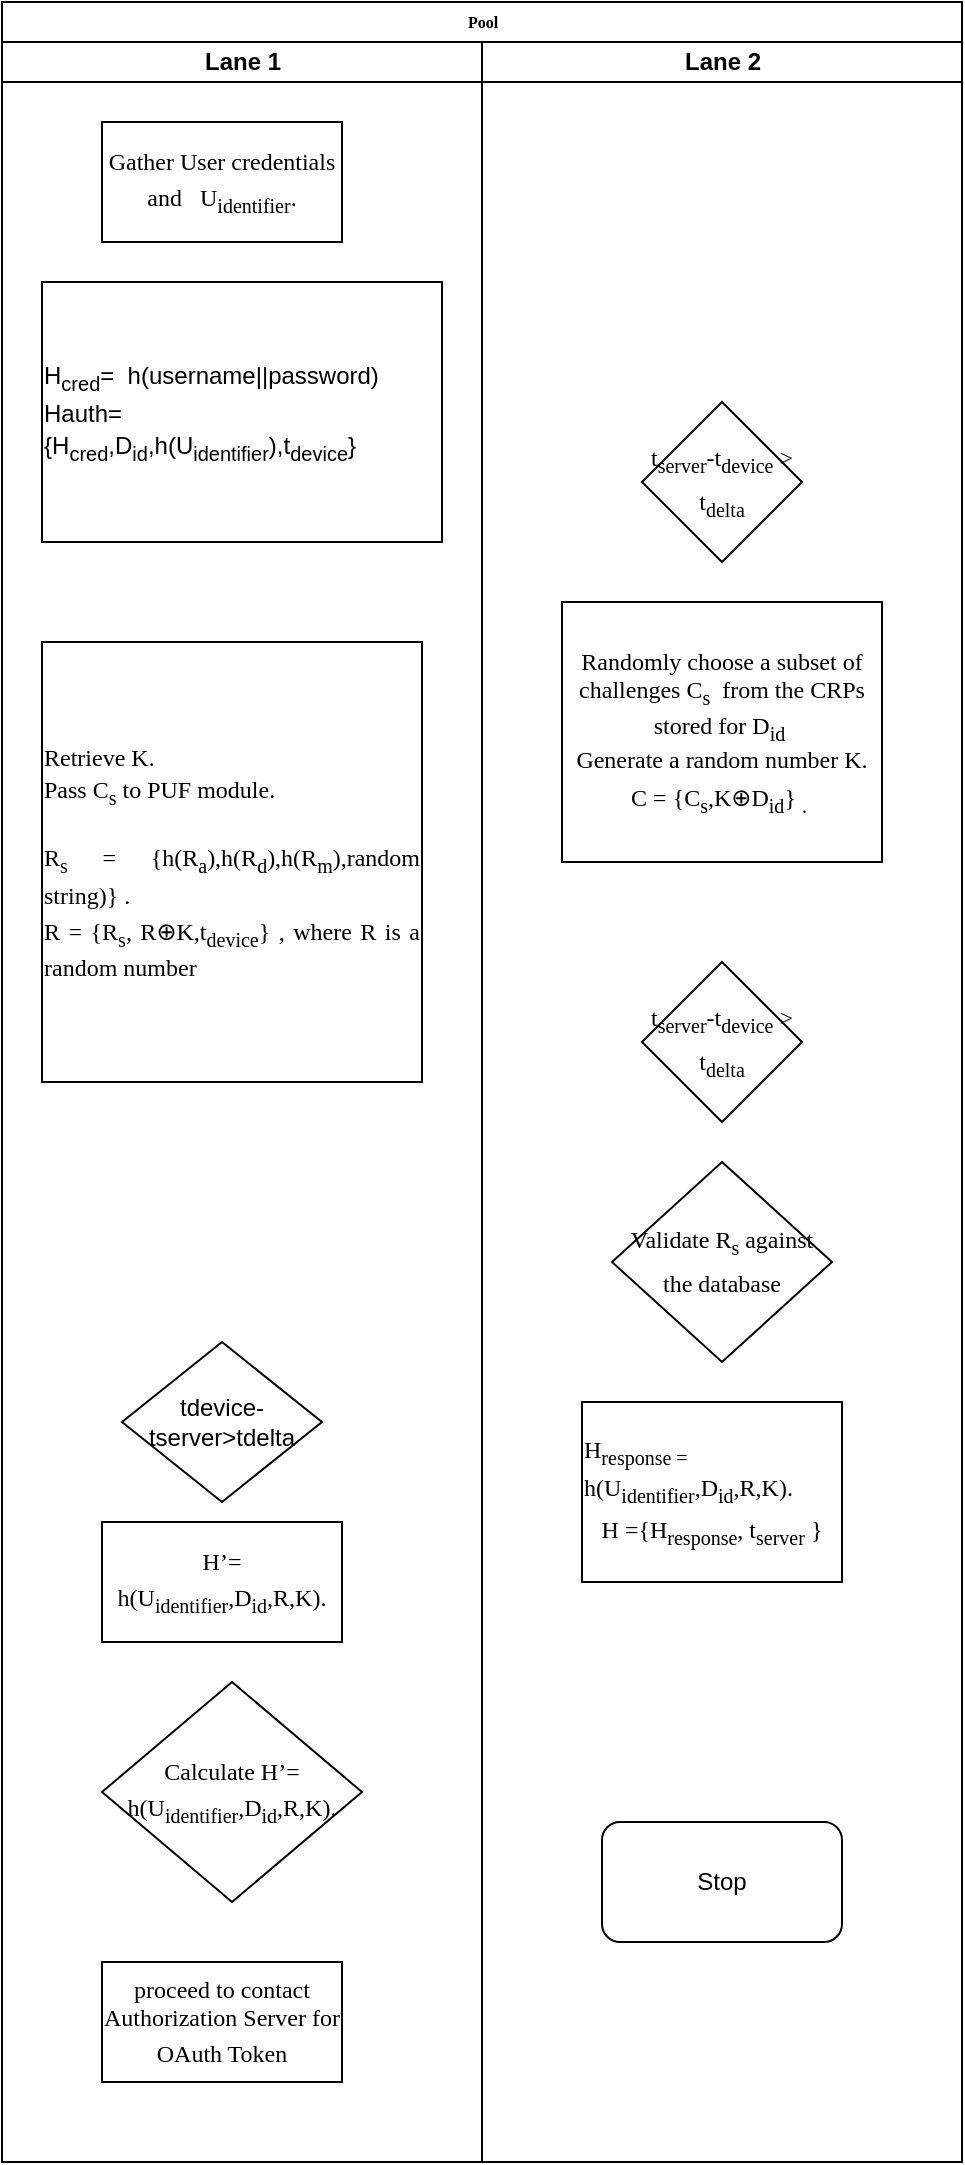 <mxfile version="14.3.0" type="github">
  <diagram name="Page-1" id="74e2e168-ea6b-b213-b513-2b3c1d86103e">
    <mxGraphModel dx="1186" dy="747" grid="1" gridSize="10" guides="1" tooltips="1" connect="1" arrows="1" fold="1" page="1" pageScale="1" pageWidth="1100" pageHeight="850" background="#ffffff" math="0" shadow="0">
      <root>
        <mxCell id="0" />
        <mxCell id="1" parent="0" />
        <mxCell id="77e6c97f196da883-1" value="Pool" style="swimlane;html=1;childLayout=stackLayout;startSize=20;rounded=0;shadow=0;labelBackgroundColor=none;strokeWidth=1;fontFamily=Verdana;fontSize=8;align=center;" parent="1" vertex="1">
          <mxGeometry x="400" y="40" width="480" height="1080" as="geometry" />
        </mxCell>
        <mxCell id="77e6c97f196da883-26" style="edgeStyle=orthogonalEdgeStyle;rounded=1;html=1;labelBackgroundColor=none;startArrow=none;startFill=0;startSize=5;endArrow=classicThin;endFill=1;endSize=5;jettySize=auto;orthogonalLoop=1;strokeWidth=1;fontFamily=Verdana;fontSize=8" parent="77e6c97f196da883-1" target="77e6c97f196da883-11" edge="1">
          <mxGeometry relative="1" as="geometry">
            <mxPoint x="120" y="115" as="sourcePoint" />
          </mxGeometry>
        </mxCell>
        <mxCell id="77e6c97f196da883-27" style="edgeStyle=orthogonalEdgeStyle;rounded=1;html=1;labelBackgroundColor=none;startArrow=none;startFill=0;startSize=5;endArrow=classicThin;endFill=1;endSize=5;jettySize=auto;orthogonalLoop=1;strokeWidth=1;fontFamily=Verdana;fontSize=8" parent="77e6c97f196da883-1" source="77e6c97f196da883-11" edge="1">
          <mxGeometry relative="1" as="geometry">
            <Array as="points">
              <mxPoint x="240" y="155" />
              <mxPoint x="70" y="155" />
            </Array>
            <mxPoint x="70" y="175" as="targetPoint" />
          </mxGeometry>
        </mxCell>
        <mxCell id="77e6c97f196da883-33" style="edgeStyle=orthogonalEdgeStyle;rounded=1;html=1;labelBackgroundColor=none;startArrow=none;startFill=0;startSize=5;endArrow=classicThin;endFill=1;endSize=5;jettySize=auto;orthogonalLoop=1;strokeWidth=1;fontFamily=Verdana;fontSize=8" parent="77e6c97f196da883-1" target="77e6c97f196da883-15" edge="1">
          <mxGeometry relative="1" as="geometry">
            <mxPoint x="335" y="20" as="sourcePoint" />
          </mxGeometry>
        </mxCell>
        <mxCell id="77e6c97f196da883-39" style="edgeStyle=orthogonalEdgeStyle;rounded=1;html=1;labelBackgroundColor=none;startArrow=none;startFill=0;startSize=5;endArrow=classicThin;endFill=1;endSize=5;jettySize=auto;orthogonalLoop=1;strokeWidth=1;fontFamily=Verdana;fontSize=8" parent="77e6c97f196da883-1" target="77e6c97f196da883-23" edge="1">
          <mxGeometry relative="1" as="geometry">
            <mxPoint x="365" y="20" as="sourcePoint" />
          </mxGeometry>
        </mxCell>
        <mxCell id="77e6c97f196da883-40" style="edgeStyle=orthogonalEdgeStyle;rounded=1;html=1;labelBackgroundColor=none;startArrow=none;startFill=0;startSize=5;endArrow=classicThin;endFill=1;endSize=5;jettySize=auto;orthogonalLoop=1;strokeWidth=1;fontFamily=Verdana;fontSize=8" parent="77e6c97f196da883-1" target="77e6c97f196da883-24" edge="1">
          <mxGeometry relative="1" as="geometry">
            <mxPoint x="395" y="20" as="sourcePoint" />
          </mxGeometry>
        </mxCell>
        <mxCell id="107ba76e4e335f99-1" style="edgeStyle=orthogonalEdgeStyle;rounded=1;html=1;labelBackgroundColor=none;startArrow=none;startFill=0;startSize=5;endArrow=classicThin;endFill=1;endSize=5;jettySize=auto;orthogonalLoop=1;strokeWidth=1;fontFamily=Verdana;fontSize=8" parent="77e6c97f196da883-1" target="77e6c97f196da883-18" edge="1">
          <mxGeometry relative="1" as="geometry">
            <mxPoint x="365" y="20" as="sourcePoint" />
          </mxGeometry>
        </mxCell>
        <mxCell id="107ba76e4e335f99-2" style="edgeStyle=orthogonalEdgeStyle;rounded=1;html=1;labelBackgroundColor=none;startArrow=none;startFill=0;startSize=5;endArrow=classicThin;endFill=1;endSize=5;jettySize=auto;orthogonalLoop=1;strokeWidth=1;fontFamily=Verdana;fontSize=8" parent="77e6c97f196da883-1" source="77e6c97f196da883-22" edge="1">
          <mxGeometry relative="1" as="geometry">
            <Array as="points">
              <mxPoint x="660" y="610" />
              <mxPoint x="660" y="550" />
              <mxPoint x="400" y="550" />
            </Array>
            <mxPoint x="350" y="385" as="targetPoint" />
          </mxGeometry>
        </mxCell>
        <mxCell id="107ba76e4e335f99-3" style="edgeStyle=orthogonalEdgeStyle;rounded=1;html=1;labelBackgroundColor=none;startArrow=none;startFill=0;startSize=5;endArrow=classicThin;endFill=1;endSize=5;jettySize=auto;orthogonalLoop=1;strokeColor=#000000;strokeWidth=1;fontFamily=Verdana;fontSize=8;fontColor=#000000;" parent="77e6c97f196da883-1" source="77e6c97f196da883-22" edge="1">
          <mxGeometry relative="1" as="geometry">
            <mxPoint x="365" y="750" as="targetPoint" />
          </mxGeometry>
        </mxCell>
        <mxCell id="107ba76e4e335f99-6" style="edgeStyle=orthogonalEdgeStyle;rounded=1;html=1;labelBackgroundColor=none;startArrow=none;startFill=0;startSize=5;endArrow=classicThin;endFill=1;endSize=5;jettySize=auto;orthogonalLoop=1;strokeWidth=1;fontFamily=Verdana;fontSize=8" parent="77e6c97f196da883-1" target="77e6c97f196da883-19" edge="1">
          <mxGeometry relative="1" as="geometry">
            <mxPoint x="335" y="20" as="sourcePoint" />
          </mxGeometry>
        </mxCell>
        <mxCell id="77e6c97f196da883-2" value="Lane 1" style="swimlane;html=1;startSize=20;" parent="77e6c97f196da883-1" vertex="1">
          <mxGeometry y="20" width="240" height="1060" as="geometry" />
        </mxCell>
        <mxCell id="88_dYQukVziaNtQ58kp0-1" value="&lt;span style=&quot;font-size: 9pt ; font-family: &amp;#34;times&amp;#34;&quot;&gt;Gather User credentials and&amp;nbsp;&amp;nbsp; U&lt;sub&gt;identifier&lt;/sub&gt;.&lt;/span&gt;&lt;span style=&quot;font-size: medium&quot;&gt;&lt;/span&gt;" style="rounded=0;whiteSpace=wrap;html=1;" vertex="1" parent="77e6c97f196da883-2">
          <mxGeometry x="50" y="40" width="120" height="60" as="geometry" />
        </mxCell>
        <mxCell id="88_dYQukVziaNtQ58kp0-2" value="&lt;p class=&quot;MsoNormal&quot; align=&quot;left&quot; style=&quot;margin: 6pt 0cm ; text-align: left ; text-indent: 0cm ; font-size: 10pt&quot;&gt;&lt;span style=&quot;font-size: 9pt&quot;&gt;H&lt;sub&gt;cred&lt;/sub&gt;=&amp;nbsp; h(username||password)&lt;br&gt;Hauth= {H&lt;sub&gt;cred&lt;/sub&gt;,D&lt;sub&gt;id&lt;/sub&gt;,h(U&lt;sub&gt;identifier&lt;/sub&gt;),t&lt;sub&gt;device&lt;/sub&gt;}&amp;nbsp;&lt;/span&gt;&lt;/p&gt;" style="rounded=0;whiteSpace=wrap;html=1;" vertex="1" parent="77e6c97f196da883-2">
          <mxGeometry x="20" y="120" width="200" height="130" as="geometry" />
        </mxCell>
        <mxCell id="88_dYQukVziaNtQ58kp0-5" value="&lt;p class=&quot;MsoNormal&quot; style=&quot;margin: 0cm ; text-align: justify ; text-indent: 0cm ; font-size: 10pt ; font-family: &amp;#34;times&amp;#34;&quot;&gt;&lt;span style=&quot;font-size: 9pt&quot;&gt;Retrieve K.&lt;br&gt;Pass C&lt;sub&gt;s&lt;/sub&gt; to PUF module.&lt;/span&gt;&lt;/p&gt;&lt;p class=&quot;MsoNormal&quot; style=&quot;margin: 0cm ; text-align: justify ; text-indent: 0cm ; font-size: 10pt ; font-family: &amp;#34;times&amp;#34;&quot;&gt;&lt;br&gt;&lt;/p&gt;&lt;p class=&quot;MsoNormal&quot; style=&quot;margin: 0cm ; text-align: justify ; text-indent: 0cm ; font-size: 10pt ; font-family: &amp;#34;times&amp;#34;&quot;&gt;&lt;span style=&quot;font-size: 9pt&quot;&gt;R&lt;sub&gt;s&lt;/sub&gt; = {h(R&lt;sub&gt;a&lt;/sub&gt;),h(R&lt;sub&gt;d&lt;/sub&gt;),h(R&lt;sub&gt;m&lt;/sub&gt;),random string)} .&lt;sub&gt;&amp;nbsp;&amp;nbsp;&amp;nbsp;&amp;nbsp;&amp;nbsp;&amp;nbsp;&lt;/sub&gt;&lt;br&gt;R = {R&lt;sub&gt;s&lt;/sub&gt;, R&lt;/span&gt;&lt;span style=&quot;font-size: 9pt ; font-family: &amp;#34;cambria math&amp;#34; , serif&quot;&gt;⊕&lt;/span&gt;&lt;span style=&quot;font-size: 9pt&quot;&gt;K,t&lt;sub&gt;device&lt;/sub&gt;} , where R is a random number&lt;/span&gt;&lt;/p&gt;" style="rounded=0;whiteSpace=wrap;html=1;" vertex="1" parent="77e6c97f196da883-2">
          <mxGeometry x="20" y="300" width="190" height="220" as="geometry" />
        </mxCell>
        <mxCell id="88_dYQukVziaNtQ58kp0-9" value="&lt;span style=&quot;font-size: 9pt ; font-family: &amp;#34;times&amp;#34;&quot;&gt;Calculate H’= h(U&lt;sub&gt;identifier&lt;/sub&gt;,D&lt;sub&gt;id&lt;/sub&gt;,R,K).&lt;/span&gt;&lt;span style=&quot;font-size: medium&quot;&gt;&lt;/span&gt;" style="rhombus;whiteSpace=wrap;html=1;" vertex="1" parent="77e6c97f196da883-2">
          <mxGeometry x="50" y="820" width="130" height="110" as="geometry" />
        </mxCell>
        <mxCell id="88_dYQukVziaNtQ58kp0-12" value="&lt;span style=&quot;font-size: 9pt ; font-family: &amp;#34;times&amp;#34;&quot;&gt;proceed to contact Authorization Server for OAuth Token&lt;/span&gt;&lt;span style=&quot;font-size: medium&quot;&gt;&lt;/span&gt;" style="rounded=0;whiteSpace=wrap;html=1;" vertex="1" parent="77e6c97f196da883-2">
          <mxGeometry x="50" y="960" width="120" height="60" as="geometry" />
        </mxCell>
        <mxCell id="88_dYQukVziaNtQ58kp0-18" value="&lt;span style=&quot;font-size: 9pt ; font-family: &amp;#34;times&amp;#34;&quot;&gt;H’= h(U&lt;sub&gt;identifier&lt;/sub&gt;,D&lt;sub&gt;id&lt;/sub&gt;,R,K).&lt;/span&gt;&lt;span style=&quot;font-size: medium&quot;&gt;&lt;/span&gt;" style="rounded=0;whiteSpace=wrap;html=1;" vertex="1" parent="77e6c97f196da883-2">
          <mxGeometry x="50" y="740" width="120" height="60" as="geometry" />
        </mxCell>
        <mxCell id="88_dYQukVziaNtQ58kp0-19" value="tdevice-tserver&amp;gt;tdelta" style="rhombus;whiteSpace=wrap;html=1;" vertex="1" parent="77e6c97f196da883-2">
          <mxGeometry x="60" y="650" width="100" height="80" as="geometry" />
        </mxCell>
        <mxCell id="77e6c97f196da883-3" value="Lane 2" style="swimlane;html=1;startSize=20;" parent="77e6c97f196da883-1" vertex="1">
          <mxGeometry x="240" y="20" width="240" height="1060" as="geometry" />
        </mxCell>
        <mxCell id="88_dYQukVziaNtQ58kp0-3" value="&lt;span style=&quot;font-size: 9pt ; font-family: &amp;#34;times&amp;#34;&quot;&gt;t&lt;sub&gt;server&lt;/sub&gt;-t&lt;sub&gt;device&lt;/sub&gt; &amp;gt; t&lt;sub&gt;delta&lt;/sub&gt;&lt;/span&gt;&lt;span style=&quot;font-size: medium&quot;&gt;&lt;/span&gt;" style="rhombus;whiteSpace=wrap;html=1;" vertex="1" parent="77e6c97f196da883-3">
          <mxGeometry x="80" y="180" width="80" height="80" as="geometry" />
        </mxCell>
        <mxCell id="88_dYQukVziaNtQ58kp0-4" value="&lt;span style=&quot;font-size: 9pt ; font-family: &amp;#34;times&amp;#34;&quot;&gt;Randomly choose a subset of challenges C&lt;sub&gt;s&lt;/sub&gt;&amp;nbsp; from the CRPs stored for D&lt;sub&gt;id&amp;nbsp;&lt;/sub&gt;&lt;br&gt;Generate a random number K.&lt;br&gt;C = {C&lt;sub&gt;s&lt;/sub&gt;,K&lt;/span&gt;&lt;span style=&quot;font-size: 9pt ; font-family: &amp;#34;cambria math&amp;#34; , serif&quot;&gt;⊕&lt;/span&gt;&lt;span style=&quot;font-size: 9pt ; font-family: &amp;#34;times&amp;#34;&quot;&gt;D&lt;sub&gt;id&lt;/sub&gt;} &lt;sub&gt;.&lt;/sub&gt;&amp;nbsp;&lt;/span&gt;&lt;span style=&quot;font-size: medium&quot;&gt;&lt;/span&gt;" style="rounded=0;whiteSpace=wrap;html=1;" vertex="1" parent="77e6c97f196da883-3">
          <mxGeometry x="40" y="280" width="160" height="130" as="geometry" />
        </mxCell>
        <mxCell id="88_dYQukVziaNtQ58kp0-6" value="&lt;span style=&quot;font-size: 9pt ; font-family: &amp;#34;times&amp;#34;&quot;&gt;t&lt;sub&gt;server&lt;/sub&gt;-t&lt;sub&gt;device&lt;/sub&gt; &amp;gt; t&lt;sub&gt;delta&lt;/sub&gt;&lt;/span&gt;&lt;span style=&quot;font-size: medium&quot;&gt;&lt;/span&gt;" style="rhombus;whiteSpace=wrap;html=1;" vertex="1" parent="77e6c97f196da883-3">
          <mxGeometry x="80" y="460" width="80" height="80" as="geometry" />
        </mxCell>
        <mxCell id="88_dYQukVziaNtQ58kp0-7" value="&lt;span style=&quot;font-size: 9pt ; font-family: &amp;#34;times&amp;#34;&quot;&gt;Validate R&lt;sub&gt;s&lt;/sub&gt; against the database&lt;/span&gt;&lt;span style=&quot;font-size: medium&quot;&gt;&lt;/span&gt;" style="rhombus;whiteSpace=wrap;html=1;" vertex="1" parent="77e6c97f196da883-3">
          <mxGeometry x="65" y="560" width="110" height="100" as="geometry" />
        </mxCell>
        <mxCell id="88_dYQukVziaNtQ58kp0-8" value="&lt;p class=&quot;MsoNormal&quot; align=&quot;left&quot; style=&quot;margin: 0cm ; text-align: left ; text-indent: 0cm ; font-size: 10pt ; font-family: &amp;#34;times&amp;#34;&quot;&gt;&lt;span style=&quot;font-size: 9pt&quot;&gt;H&lt;sub&gt;response = &lt;/sub&gt;h(U&lt;sub&gt;identifier&lt;/sub&gt;,D&lt;sub&gt;id&lt;/sub&gt;,R,K).&lt;/span&gt;&lt;/p&gt;&lt;span style=&quot;font-size: 9pt ; font-family: &amp;#34;times&amp;#34;&quot;&gt;H ={H&lt;sub&gt;response&lt;/sub&gt;, t&lt;sub&gt;server&lt;/sub&gt; }&lt;/span&gt;&lt;span style=&quot;font-size: medium&quot;&gt;&lt;/span&gt;" style="rounded=0;whiteSpace=wrap;html=1;" vertex="1" parent="77e6c97f196da883-3">
          <mxGeometry x="50" y="680" width="130" height="90" as="geometry" />
        </mxCell>
        <mxCell id="88_dYQukVziaNtQ58kp0-13" value="Stop" style="rounded=1;whiteSpace=wrap;html=1;" vertex="1" parent="77e6c97f196da883-3">
          <mxGeometry x="60" y="890" width="120" height="60" as="geometry" />
        </mxCell>
      </root>
    </mxGraphModel>
  </diagram>
</mxfile>
